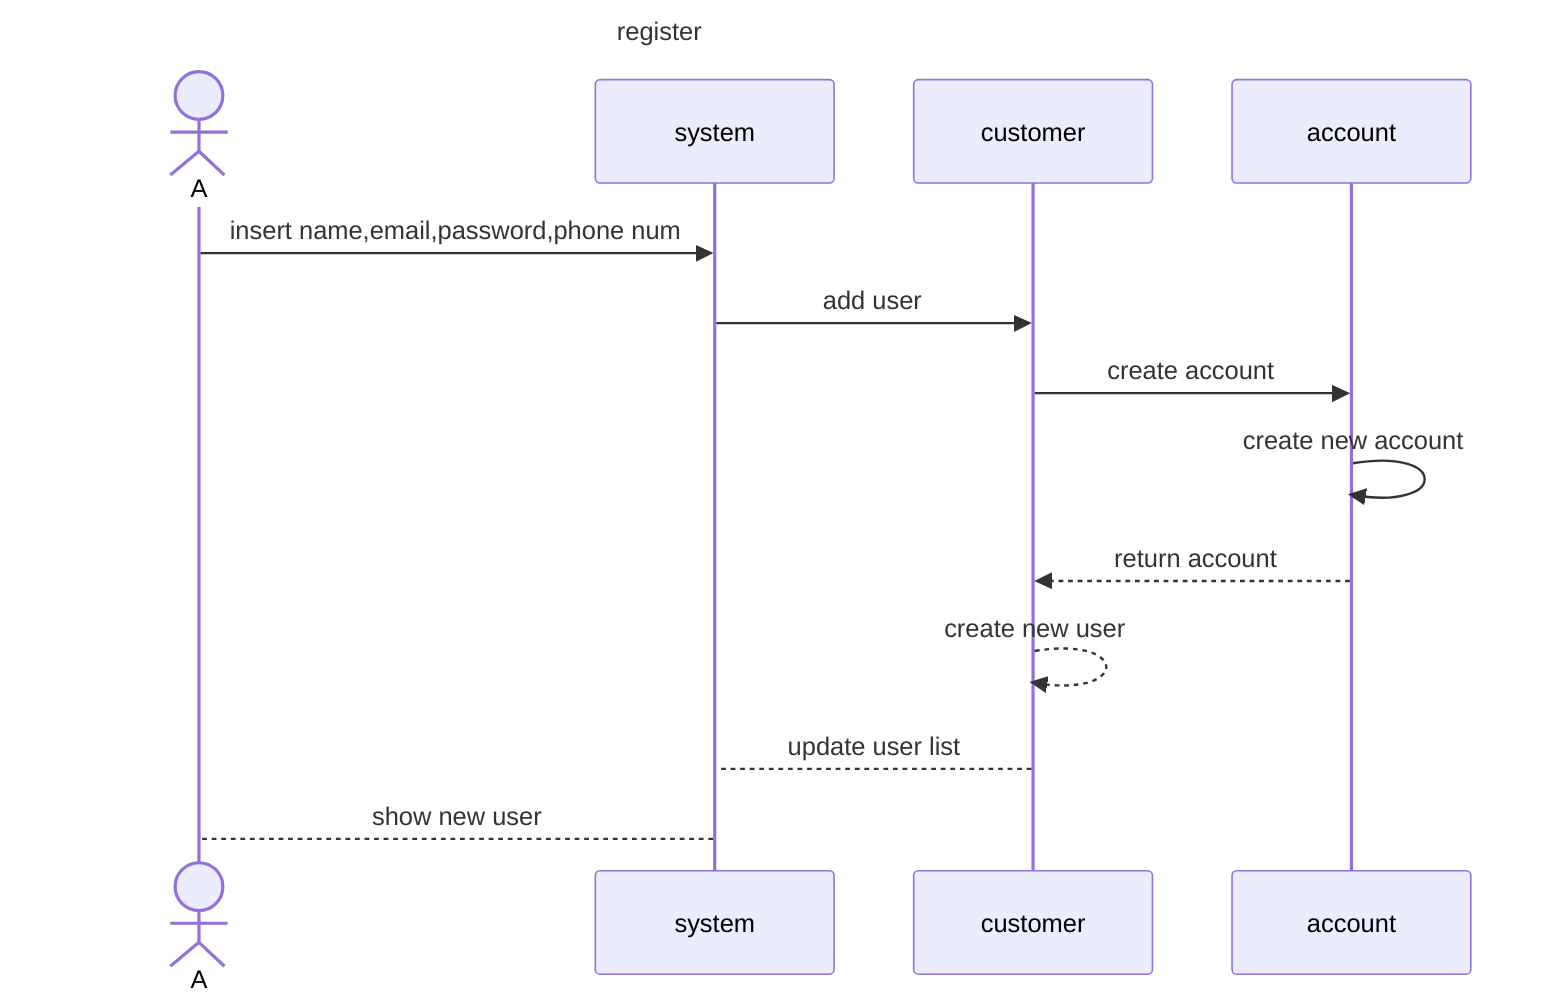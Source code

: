 sequenceDiagram
    title register
    actor A
    participant system
    participant customer
    participant account
    
    A ->> system:insert name,email,password,phone num
    system ->> customer :add user
    customer ->>  account :create account
    account ->> account : create new account
    account -->> customer :return account
    customer -->> customer :create new user
    customer --> system: update user list
    system --> A :show new user